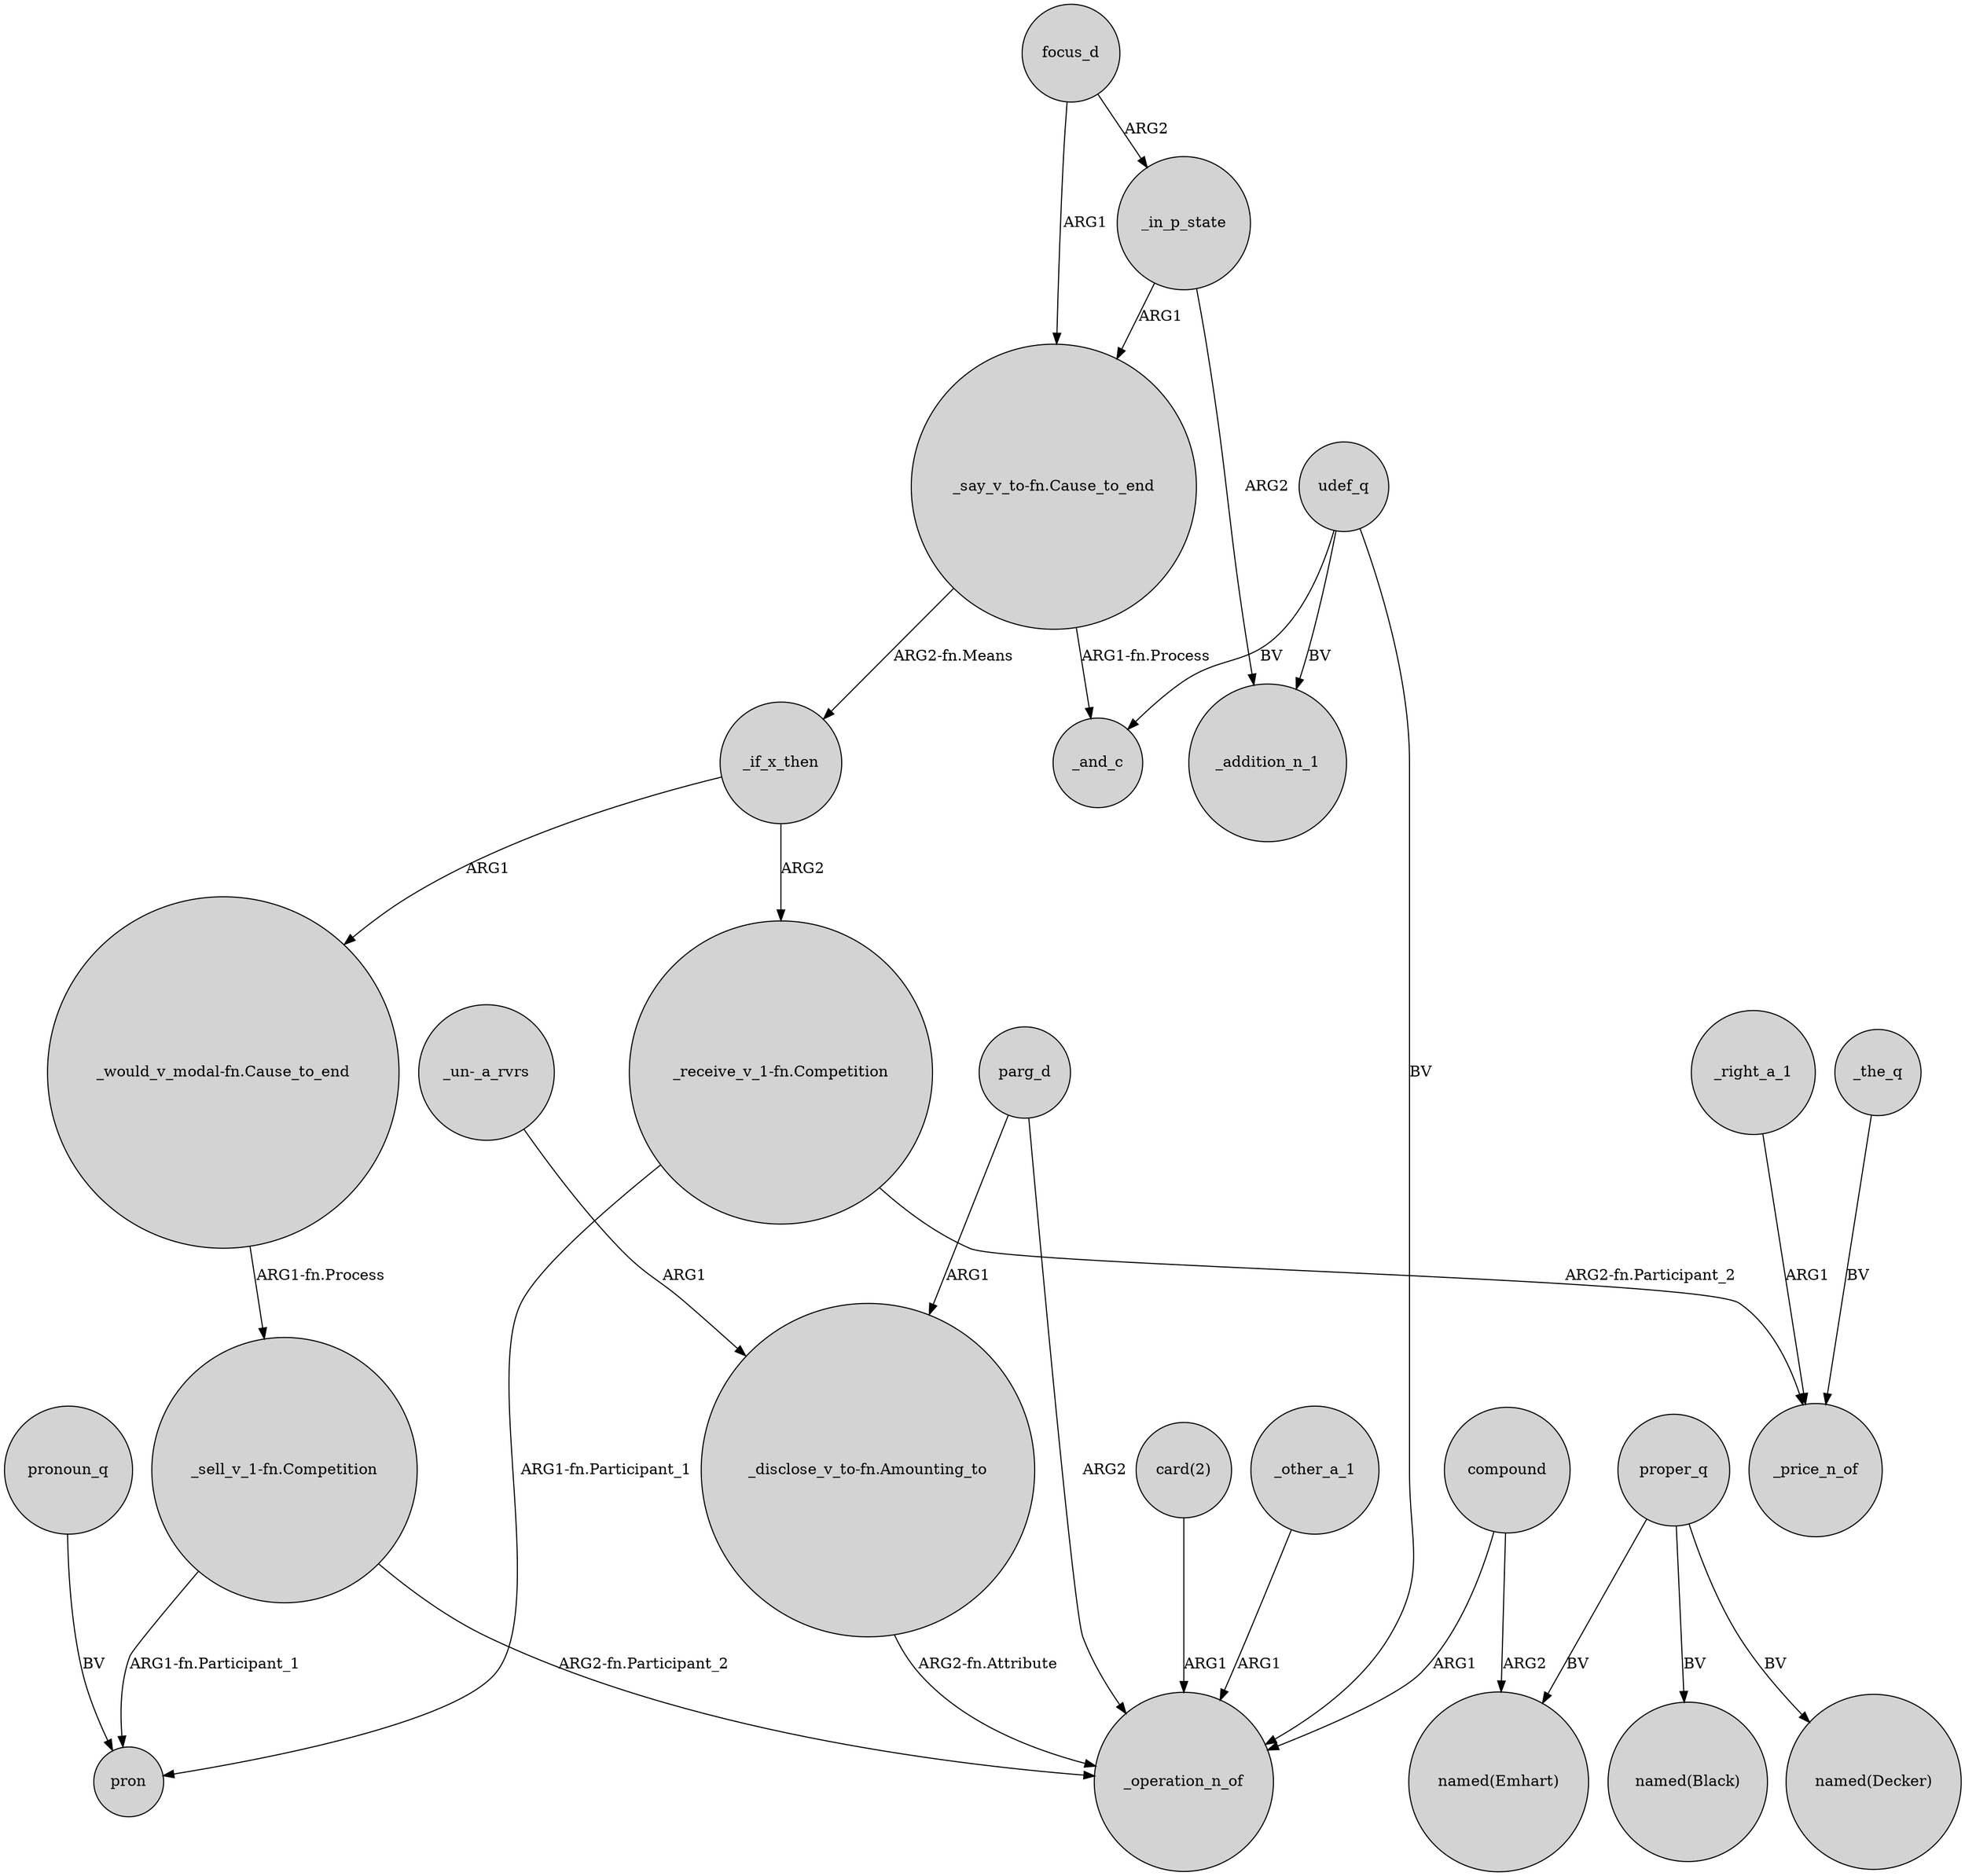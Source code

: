 digraph {
	node [shape=circle style=filled]
	focus_d -> _in_p_state [label=ARG2]
	"_say_v_to-fn.Cause_to_end" -> _if_x_then [label="ARG2-fn.Means"]
	proper_q -> "named(Emhart)" [label=BV]
	focus_d -> "_say_v_to-fn.Cause_to_end" [label=ARG1]
	proper_q -> "named(Decker)" [label=BV]
	"_sell_v_1-fn.Competition" -> _operation_n_of [label="ARG2-fn.Participant_2"]
	"card(2)" -> _operation_n_of [label=ARG1]
	compound -> _operation_n_of [label=ARG1]
	udef_q -> _addition_n_1 [label=BV]
	udef_q -> _and_c [label=BV]
	_other_a_1 -> _operation_n_of [label=ARG1]
	compound -> "named(Emhart)" [label=ARG2]
	"_un-_a_rvrs" -> "_disclose_v_to-fn.Amounting_to" [label=ARG1]
	"_receive_v_1-fn.Competition" -> pron [label="ARG1-fn.Participant_1"]
	_in_p_state -> "_say_v_to-fn.Cause_to_end" [label=ARG1]
	"_say_v_to-fn.Cause_to_end" -> _and_c [label="ARG1-fn.Process"]
	pronoun_q -> pron [label=BV]
	proper_q -> "named(Black)" [label=BV]
	udef_q -> _operation_n_of [label=BV]
	_right_a_1 -> _price_n_of [label=ARG1]
	parg_d -> "_disclose_v_to-fn.Amounting_to" [label=ARG1]
	_if_x_then -> "_receive_v_1-fn.Competition" [label=ARG2]
	"_would_v_modal-fn.Cause_to_end" -> "_sell_v_1-fn.Competition" [label="ARG1-fn.Process"]
	"_receive_v_1-fn.Competition" -> _price_n_of [label="ARG2-fn.Participant_2"]
	_in_p_state -> _addition_n_1 [label=ARG2]
	"_sell_v_1-fn.Competition" -> pron [label="ARG1-fn.Participant_1"]
	_the_q -> _price_n_of [label=BV]
	"_disclose_v_to-fn.Amounting_to" -> _operation_n_of [label="ARG2-fn.Attribute"]
	parg_d -> _operation_n_of [label=ARG2]
	_if_x_then -> "_would_v_modal-fn.Cause_to_end" [label=ARG1]
}
